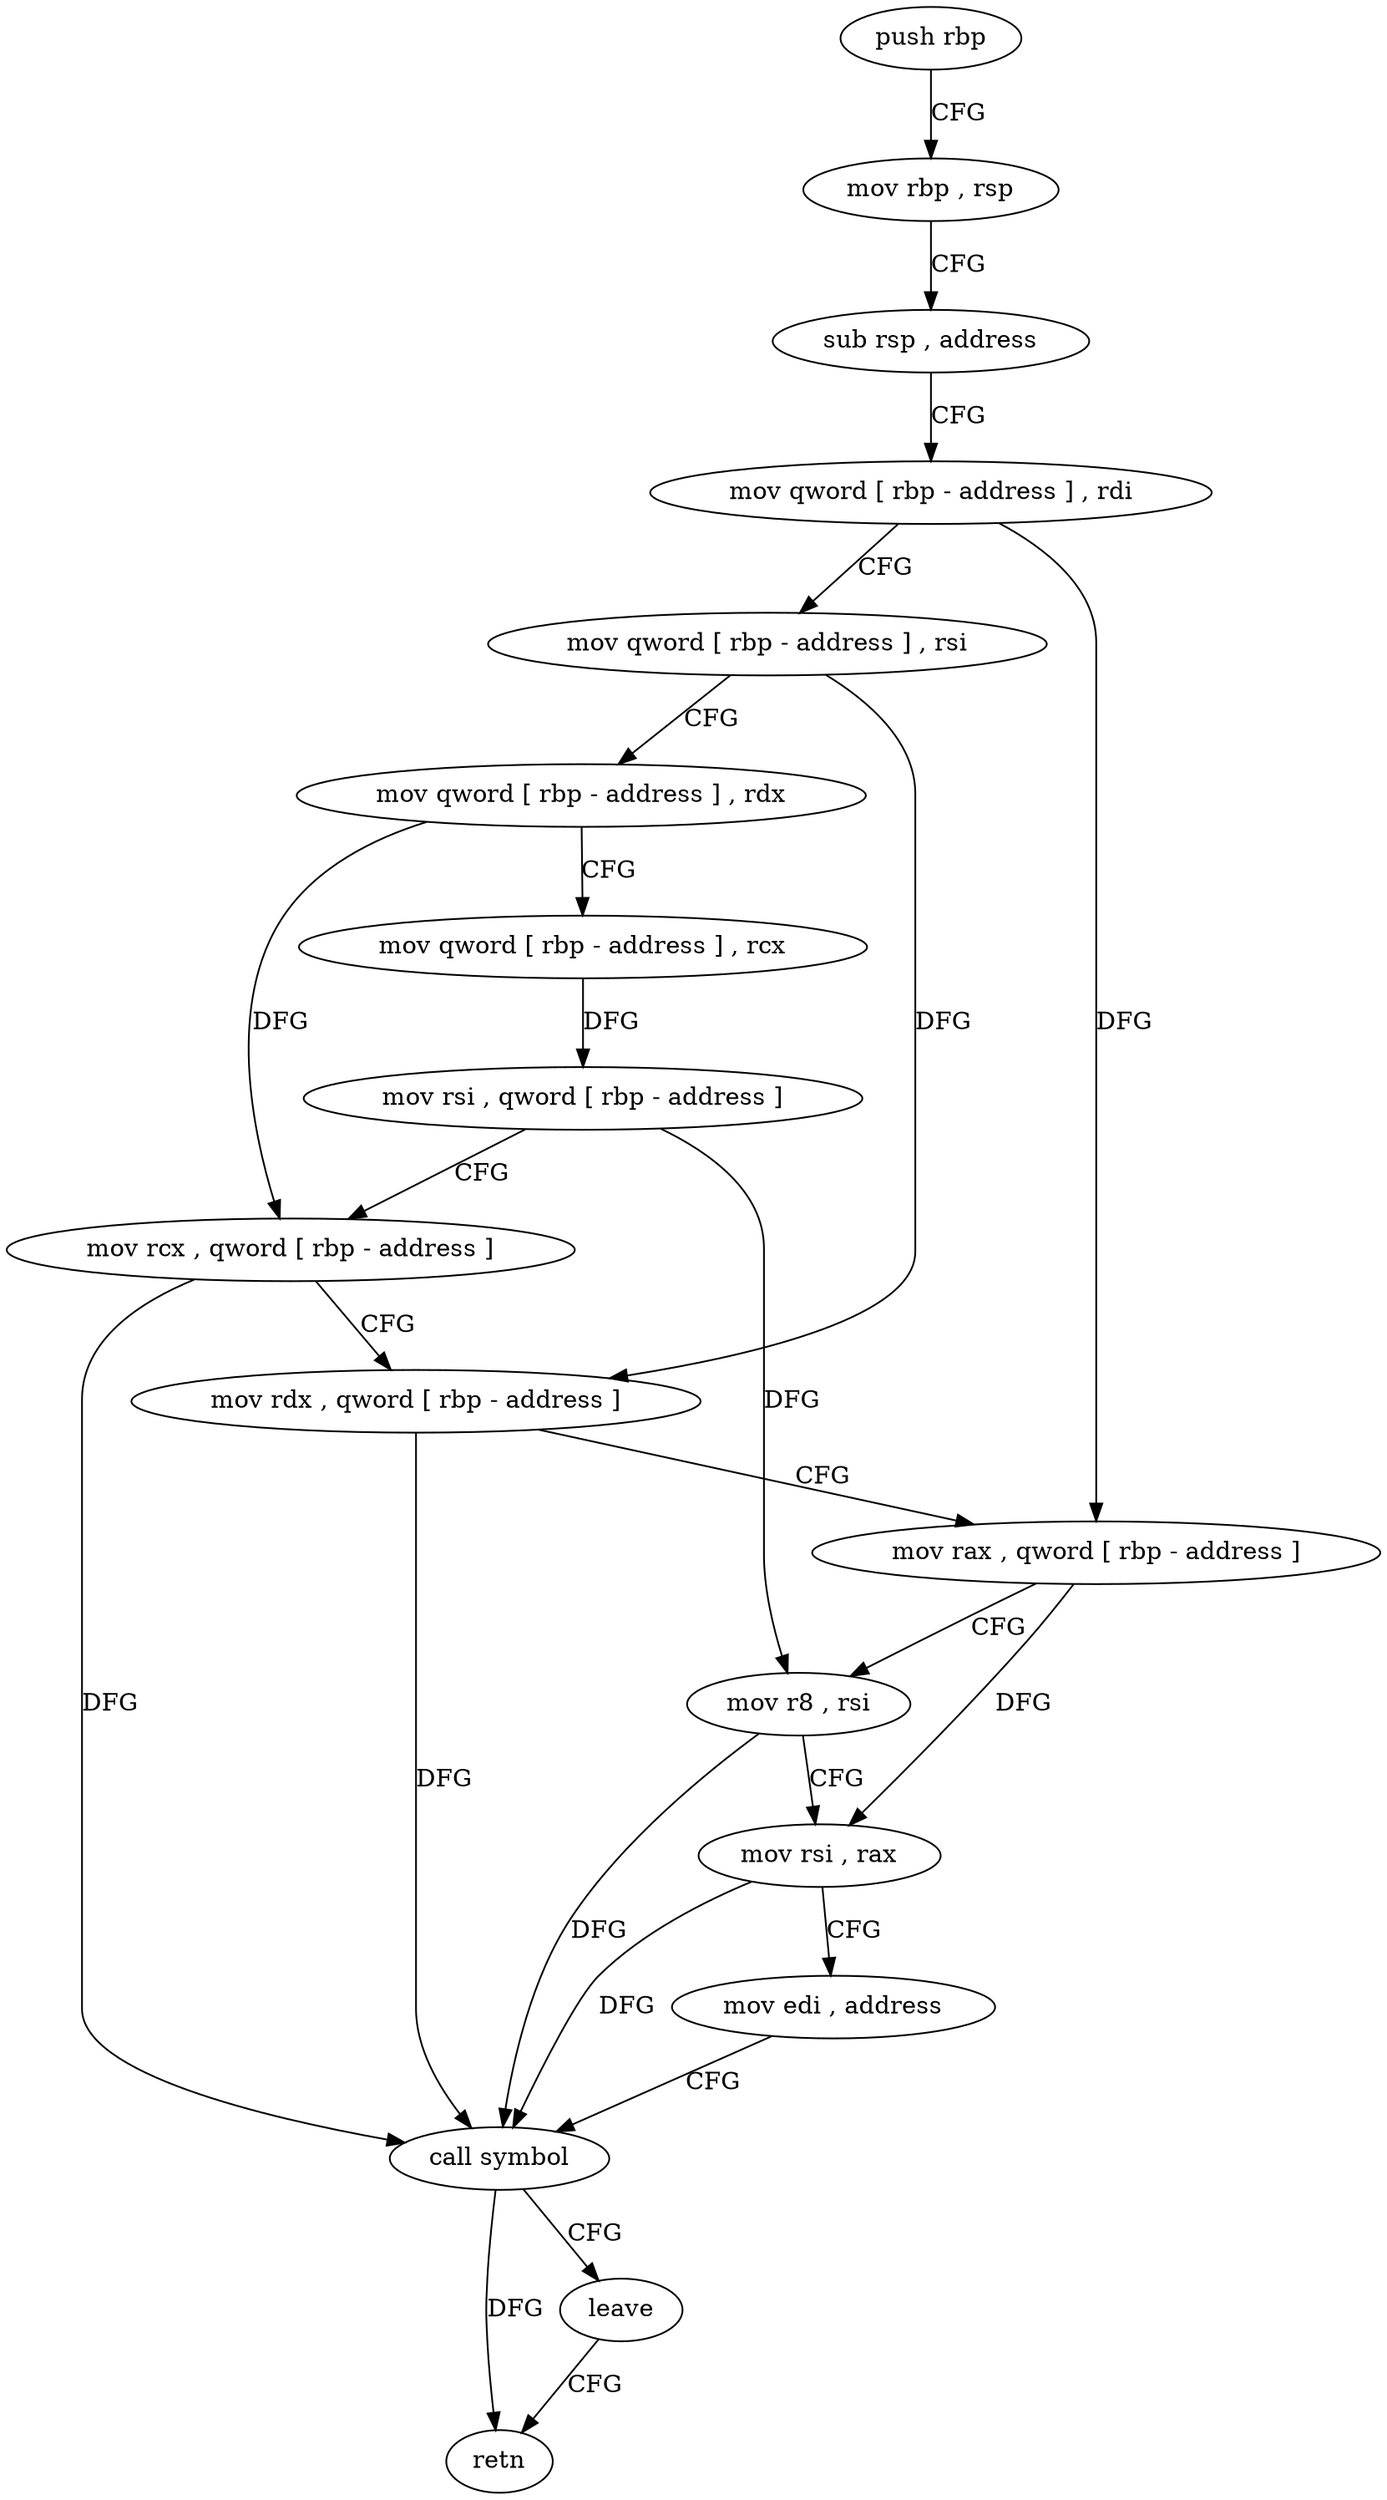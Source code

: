 digraph "func" {
"4364851" [label = "push rbp" ]
"4364852" [label = "mov rbp , rsp" ]
"4364855" [label = "sub rsp , address" ]
"4364859" [label = "mov qword [ rbp - address ] , rdi" ]
"4364863" [label = "mov qword [ rbp - address ] , rsi" ]
"4364867" [label = "mov qword [ rbp - address ] , rdx" ]
"4364871" [label = "mov qword [ rbp - address ] , rcx" ]
"4364875" [label = "mov rsi , qword [ rbp - address ]" ]
"4364879" [label = "mov rcx , qword [ rbp - address ]" ]
"4364883" [label = "mov rdx , qword [ rbp - address ]" ]
"4364887" [label = "mov rax , qword [ rbp - address ]" ]
"4364891" [label = "mov r8 , rsi" ]
"4364894" [label = "mov rsi , rax" ]
"4364897" [label = "mov edi , address" ]
"4364902" [label = "call symbol" ]
"4364907" [label = "leave" ]
"4364908" [label = "retn" ]
"4364851" -> "4364852" [ label = "CFG" ]
"4364852" -> "4364855" [ label = "CFG" ]
"4364855" -> "4364859" [ label = "CFG" ]
"4364859" -> "4364863" [ label = "CFG" ]
"4364859" -> "4364887" [ label = "DFG" ]
"4364863" -> "4364867" [ label = "CFG" ]
"4364863" -> "4364883" [ label = "DFG" ]
"4364867" -> "4364871" [ label = "CFG" ]
"4364867" -> "4364879" [ label = "DFG" ]
"4364871" -> "4364875" [ label = "DFG" ]
"4364875" -> "4364879" [ label = "CFG" ]
"4364875" -> "4364891" [ label = "DFG" ]
"4364879" -> "4364883" [ label = "CFG" ]
"4364879" -> "4364902" [ label = "DFG" ]
"4364883" -> "4364887" [ label = "CFG" ]
"4364883" -> "4364902" [ label = "DFG" ]
"4364887" -> "4364891" [ label = "CFG" ]
"4364887" -> "4364894" [ label = "DFG" ]
"4364891" -> "4364894" [ label = "CFG" ]
"4364891" -> "4364902" [ label = "DFG" ]
"4364894" -> "4364897" [ label = "CFG" ]
"4364894" -> "4364902" [ label = "DFG" ]
"4364897" -> "4364902" [ label = "CFG" ]
"4364902" -> "4364907" [ label = "CFG" ]
"4364902" -> "4364908" [ label = "DFG" ]
"4364907" -> "4364908" [ label = "CFG" ]
}

